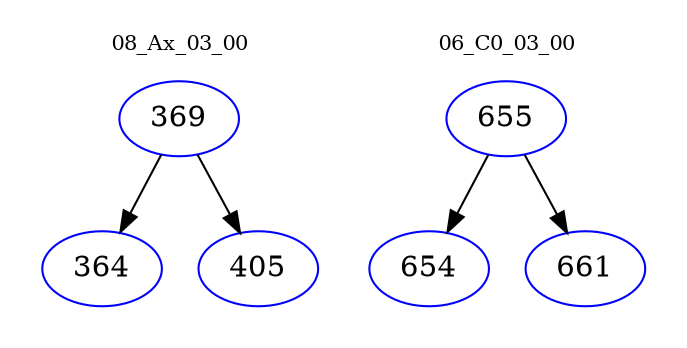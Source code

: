 digraph{
subgraph cluster_0 {
color = white
label = "08_Ax_03_00";
fontsize=10;
T0_369 [label="369", color="blue"]
T0_369 -> T0_364 [color="black"]
T0_364 [label="364", color="blue"]
T0_369 -> T0_405 [color="black"]
T0_405 [label="405", color="blue"]
}
subgraph cluster_1 {
color = white
label = "06_C0_03_00";
fontsize=10;
T1_655 [label="655", color="blue"]
T1_655 -> T1_654 [color="black"]
T1_654 [label="654", color="blue"]
T1_655 -> T1_661 [color="black"]
T1_661 [label="661", color="blue"]
}
}
